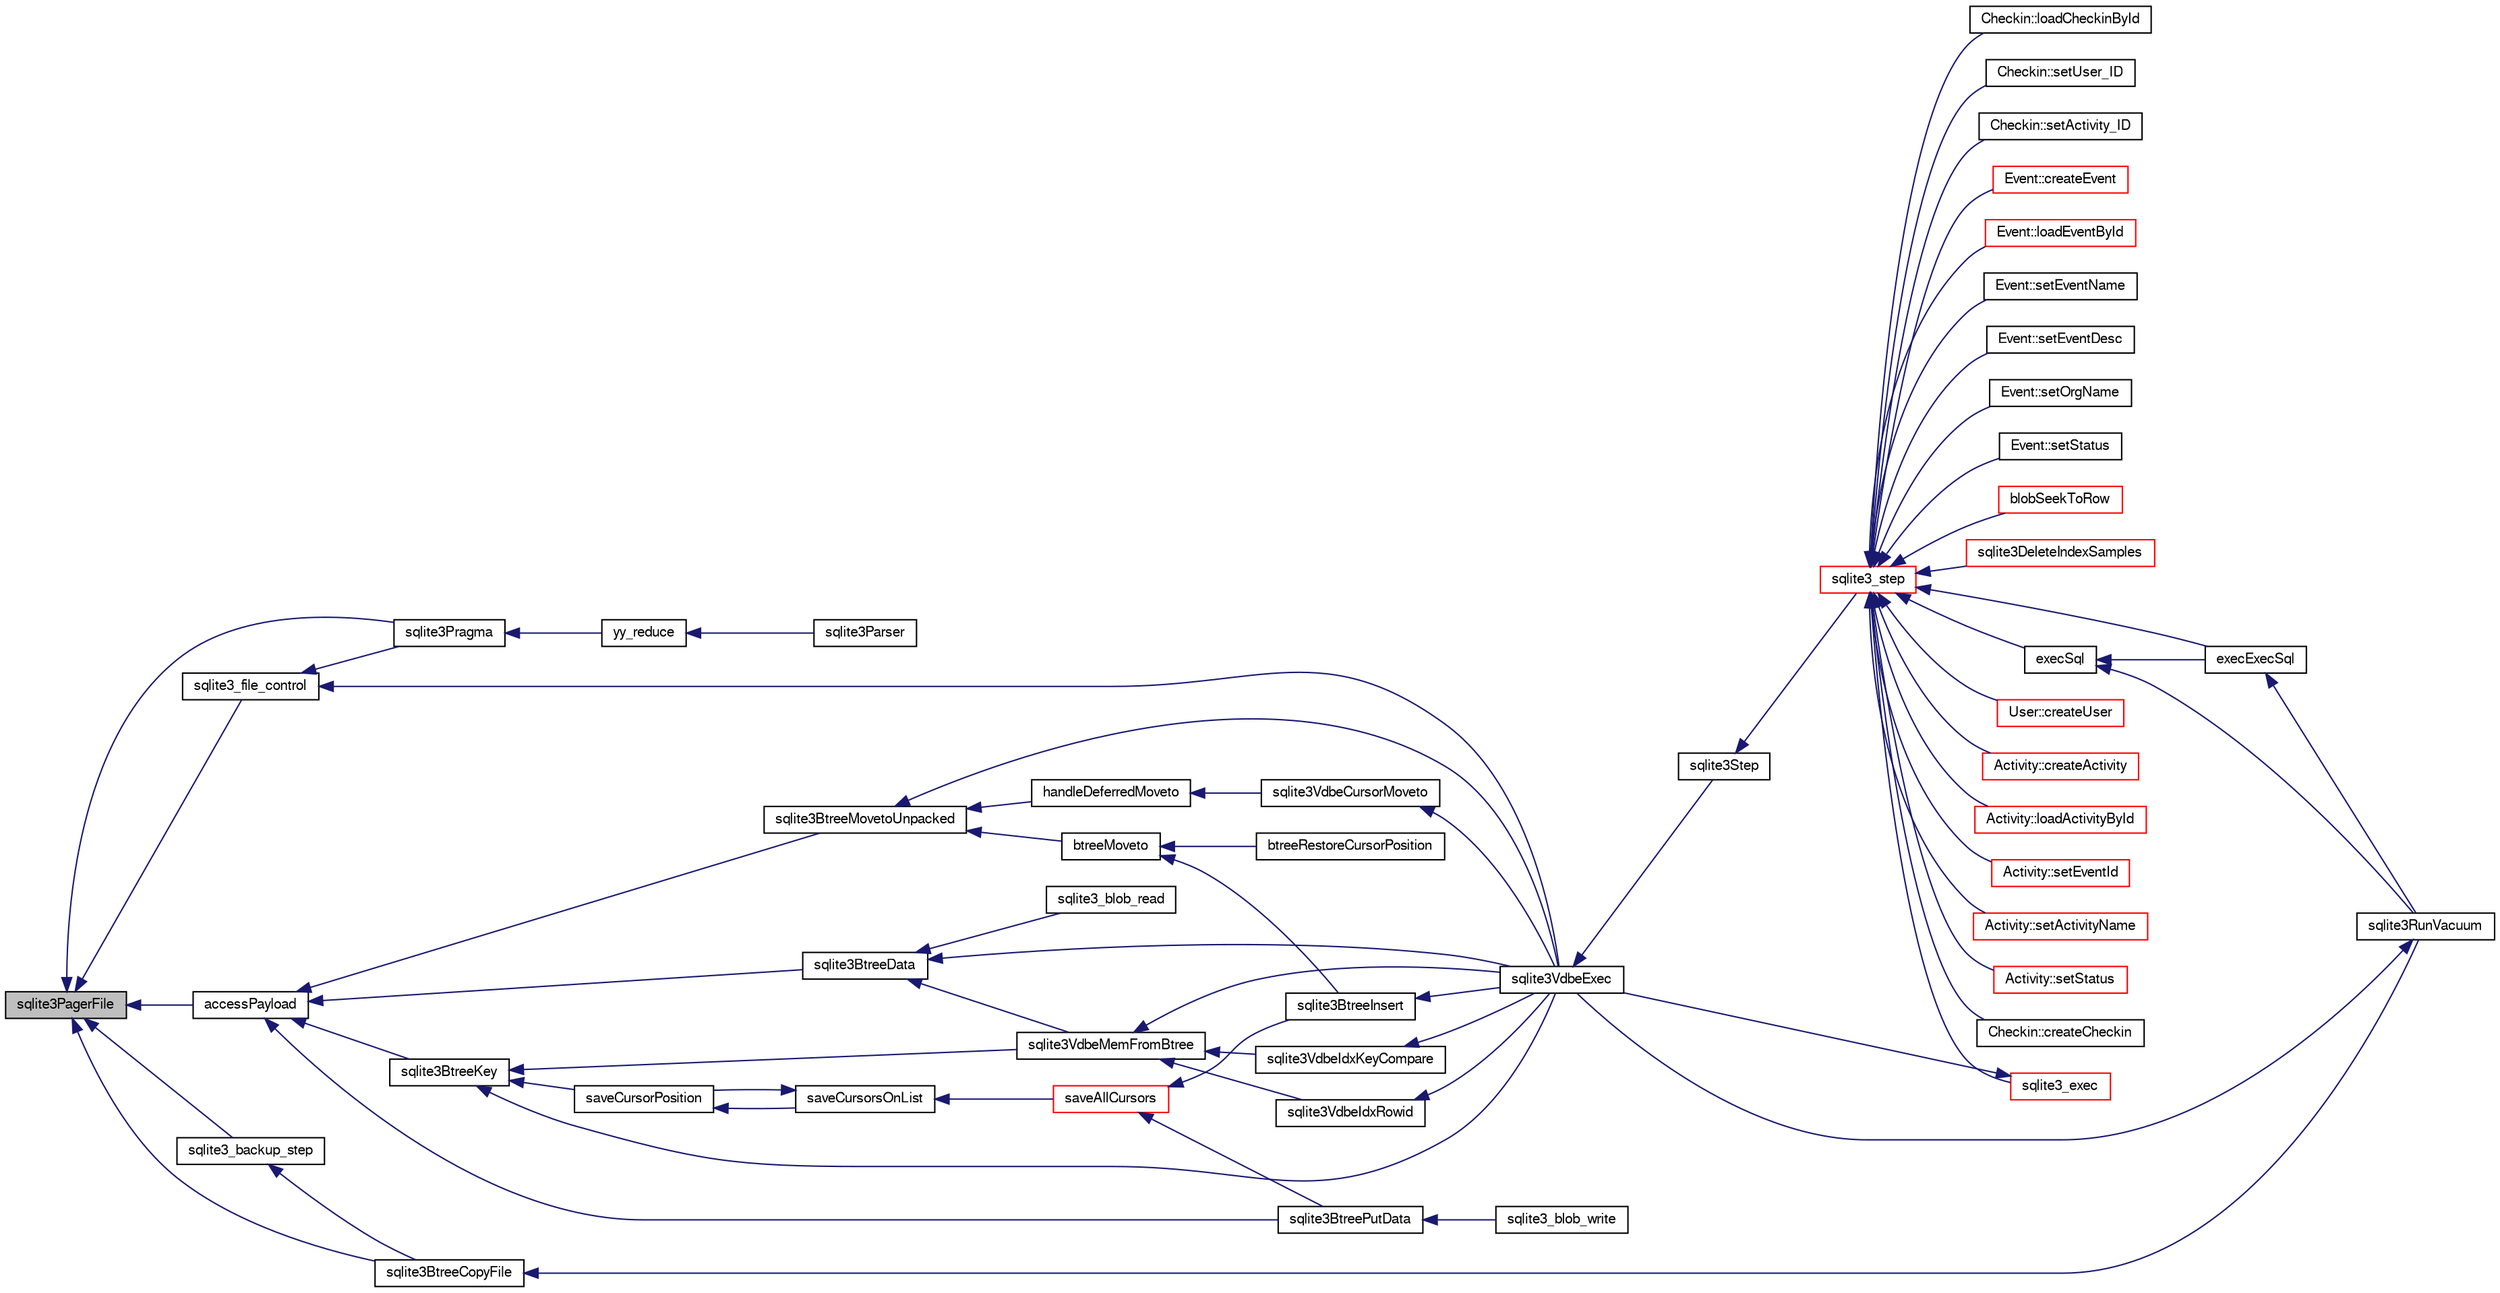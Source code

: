 digraph "sqlite3PagerFile"
{
  edge [fontname="FreeSans",fontsize="10",labelfontname="FreeSans",labelfontsize="10"];
  node [fontname="FreeSans",fontsize="10",shape=record];
  rankdir="LR";
  Node628133 [label="sqlite3PagerFile",height=0.2,width=0.4,color="black", fillcolor="grey75", style="filled", fontcolor="black"];
  Node628133 -> Node628134 [dir="back",color="midnightblue",fontsize="10",style="solid",fontname="FreeSans"];
  Node628134 [label="accessPayload",height=0.2,width=0.4,color="black", fillcolor="white", style="filled",URL="$sqlite3_8c.html#acf70e6d3cb6afd54d677b3dffb6959d2"];
  Node628134 -> Node628135 [dir="back",color="midnightblue",fontsize="10",style="solid",fontname="FreeSans"];
  Node628135 [label="sqlite3BtreeKey",height=0.2,width=0.4,color="black", fillcolor="white", style="filled",URL="$sqlite3_8c.html#ac2d5b22a7aae9c57b8a4ef7be643c1cd"];
  Node628135 -> Node628136 [dir="back",color="midnightblue",fontsize="10",style="solid",fontname="FreeSans"];
  Node628136 [label="saveCursorPosition",height=0.2,width=0.4,color="black", fillcolor="white", style="filled",URL="$sqlite3_8c.html#a1fd19e15f7d2a03087f0c1f287dda917"];
  Node628136 -> Node628137 [dir="back",color="midnightblue",fontsize="10",style="solid",fontname="FreeSans"];
  Node628137 [label="saveCursorsOnList",height=0.2,width=0.4,color="black", fillcolor="white", style="filled",URL="$sqlite3_8c.html#a33cb455c167e82c225c04c6628a486e1"];
  Node628137 -> Node628136 [dir="back",color="midnightblue",fontsize="10",style="solid",fontname="FreeSans"];
  Node628137 -> Node628138 [dir="back",color="midnightblue",fontsize="10",style="solid",fontname="FreeSans"];
  Node628138 [label="saveAllCursors",height=0.2,width=0.4,color="red", fillcolor="white", style="filled",URL="$sqlite3_8c.html#add0c7a5086792caf465148beaadb913d"];
  Node628138 -> Node628411 [dir="back",color="midnightblue",fontsize="10",style="solid",fontname="FreeSans"];
  Node628411 [label="sqlite3BtreeInsert",height=0.2,width=0.4,color="black", fillcolor="white", style="filled",URL="$sqlite3_8c.html#aa6c6b68ed28d38984e5fa329794d7f02"];
  Node628411 -> Node628140 [dir="back",color="midnightblue",fontsize="10",style="solid",fontname="FreeSans"];
  Node628140 [label="sqlite3VdbeExec",height=0.2,width=0.4,color="black", fillcolor="white", style="filled",URL="$sqlite3_8c.html#a8ce40a614bdc56719c4d642b1e4dfb21"];
  Node628140 -> Node628141 [dir="back",color="midnightblue",fontsize="10",style="solid",fontname="FreeSans"];
  Node628141 [label="sqlite3Step",height=0.2,width=0.4,color="black", fillcolor="white", style="filled",URL="$sqlite3_8c.html#a3f2872e873e2758a4beedad1d5113554"];
  Node628141 -> Node628142 [dir="back",color="midnightblue",fontsize="10",style="solid",fontname="FreeSans"];
  Node628142 [label="sqlite3_step",height=0.2,width=0.4,color="red", fillcolor="white", style="filled",URL="$sqlite3_8h.html#ac1e491ce36b7471eb28387f7d3c74334"];
  Node628142 -> Node628143 [dir="back",color="midnightblue",fontsize="10",style="solid",fontname="FreeSans"];
  Node628143 [label="Activity::createActivity",height=0.2,width=0.4,color="red", fillcolor="white", style="filled",URL="$classActivity.html#a813cc5e52c14ab49b39014c134e3425b"];
  Node628142 -> Node628146 [dir="back",color="midnightblue",fontsize="10",style="solid",fontname="FreeSans"];
  Node628146 [label="Activity::loadActivityById",height=0.2,width=0.4,color="red", fillcolor="white", style="filled",URL="$classActivity.html#abe4ffb4f08a47212ebf9013259d9e7fd"];
  Node628142 -> Node628148 [dir="back",color="midnightblue",fontsize="10",style="solid",fontname="FreeSans"];
  Node628148 [label="Activity::setEventId",height=0.2,width=0.4,color="red", fillcolor="white", style="filled",URL="$classActivity.html#adb1d0fd0d08f473e068f0a4086bfa9ca"];
  Node628142 -> Node628149 [dir="back",color="midnightblue",fontsize="10",style="solid",fontname="FreeSans"];
  Node628149 [label="Activity::setActivityName",height=0.2,width=0.4,color="red", fillcolor="white", style="filled",URL="$classActivity.html#a62dc3737b33915a36086f9dd26d16a81"];
  Node628142 -> Node628150 [dir="back",color="midnightblue",fontsize="10",style="solid",fontname="FreeSans"];
  Node628150 [label="Activity::setStatus",height=0.2,width=0.4,color="red", fillcolor="white", style="filled",URL="$classActivity.html#af618135a7738f4d2a7ee147a8ef912ea"];
  Node628142 -> Node628151 [dir="back",color="midnightblue",fontsize="10",style="solid",fontname="FreeSans"];
  Node628151 [label="Checkin::createCheckin",height=0.2,width=0.4,color="black", fillcolor="white", style="filled",URL="$classCheckin.html#a4e40acdf7fff0e607f6de4f24f3a163c"];
  Node628142 -> Node628152 [dir="back",color="midnightblue",fontsize="10",style="solid",fontname="FreeSans"];
  Node628152 [label="Checkin::loadCheckinById",height=0.2,width=0.4,color="black", fillcolor="white", style="filled",URL="$classCheckin.html#a3461f70ea6c68475225f2a07f78a21e0"];
  Node628142 -> Node628153 [dir="back",color="midnightblue",fontsize="10",style="solid",fontname="FreeSans"];
  Node628153 [label="Checkin::setUser_ID",height=0.2,width=0.4,color="black", fillcolor="white", style="filled",URL="$classCheckin.html#a76ab640f4f912876dbebf183db5359c6"];
  Node628142 -> Node628154 [dir="back",color="midnightblue",fontsize="10",style="solid",fontname="FreeSans"];
  Node628154 [label="Checkin::setActivity_ID",height=0.2,width=0.4,color="black", fillcolor="white", style="filled",URL="$classCheckin.html#ab2ff3ec2604ec73a42af25874a00b232"];
  Node628142 -> Node628155 [dir="back",color="midnightblue",fontsize="10",style="solid",fontname="FreeSans"];
  Node628155 [label="Event::createEvent",height=0.2,width=0.4,color="red", fillcolor="white", style="filled",URL="$classEvent.html#a77adb9f4a46ffb32c2d931f0691f5903"];
  Node628142 -> Node628156 [dir="back",color="midnightblue",fontsize="10",style="solid",fontname="FreeSans"];
  Node628156 [label="Event::loadEventById",height=0.2,width=0.4,color="red", fillcolor="white", style="filled",URL="$classEvent.html#afa66cea33f722dbeecb69cc98fdea055"];
  Node628142 -> Node628157 [dir="back",color="midnightblue",fontsize="10",style="solid",fontname="FreeSans"];
  Node628157 [label="Event::setEventName",height=0.2,width=0.4,color="black", fillcolor="white", style="filled",URL="$classEvent.html#a10596b6ca077df05184e30d62b08729d"];
  Node628142 -> Node628158 [dir="back",color="midnightblue",fontsize="10",style="solid",fontname="FreeSans"];
  Node628158 [label="Event::setEventDesc",height=0.2,width=0.4,color="black", fillcolor="white", style="filled",URL="$classEvent.html#ae36b8377dcae792f1c5c4726024c981b"];
  Node628142 -> Node628159 [dir="back",color="midnightblue",fontsize="10",style="solid",fontname="FreeSans"];
  Node628159 [label="Event::setOrgName",height=0.2,width=0.4,color="black", fillcolor="white", style="filled",URL="$classEvent.html#a19aac0f776bd764563a54977656cf680"];
  Node628142 -> Node628160 [dir="back",color="midnightblue",fontsize="10",style="solid",fontname="FreeSans"];
  Node628160 [label="Event::setStatus",height=0.2,width=0.4,color="black", fillcolor="white", style="filled",URL="$classEvent.html#ab0a6b9285af0f4172eb841e2b80f8972"];
  Node628142 -> Node628161 [dir="back",color="midnightblue",fontsize="10",style="solid",fontname="FreeSans"];
  Node628161 [label="blobSeekToRow",height=0.2,width=0.4,color="red", fillcolor="white", style="filled",URL="$sqlite3_8c.html#afff57e13332b98c8a44a7cebe38962ab"];
  Node628142 -> Node628164 [dir="back",color="midnightblue",fontsize="10",style="solid",fontname="FreeSans"];
  Node628164 [label="sqlite3DeleteIndexSamples",height=0.2,width=0.4,color="red", fillcolor="white", style="filled",URL="$sqlite3_8c.html#aaeda0302fbf61397ec009f65bed047ef"];
  Node628142 -> Node628333 [dir="back",color="midnightblue",fontsize="10",style="solid",fontname="FreeSans"];
  Node628333 [label="sqlite3_exec",height=0.2,width=0.4,color="red", fillcolor="white", style="filled",URL="$sqlite3_8h.html#a97487ec8150e0bcc8fa392ab8f0e24db"];
  Node628333 -> Node628140 [dir="back",color="midnightblue",fontsize="10",style="solid",fontname="FreeSans"];
  Node628142 -> Node628324 [dir="back",color="midnightblue",fontsize="10",style="solid",fontname="FreeSans"];
  Node628324 [label="execSql",height=0.2,width=0.4,color="black", fillcolor="white", style="filled",URL="$sqlite3_8c.html#a7d16651b98a110662f4c265eff0246cb"];
  Node628324 -> Node628325 [dir="back",color="midnightblue",fontsize="10",style="solid",fontname="FreeSans"];
  Node628325 [label="execExecSql",height=0.2,width=0.4,color="black", fillcolor="white", style="filled",URL="$sqlite3_8c.html#ac1be09a6c047f21133d16378d301e0d4"];
  Node628325 -> Node628326 [dir="back",color="midnightblue",fontsize="10",style="solid",fontname="FreeSans"];
  Node628326 [label="sqlite3RunVacuum",height=0.2,width=0.4,color="black", fillcolor="white", style="filled",URL="$sqlite3_8c.html#a5e83ddc7b3e7e8e79ad5d1fc92de1d2f"];
  Node628326 -> Node628140 [dir="back",color="midnightblue",fontsize="10",style="solid",fontname="FreeSans"];
  Node628324 -> Node628326 [dir="back",color="midnightblue",fontsize="10",style="solid",fontname="FreeSans"];
  Node628142 -> Node628325 [dir="back",color="midnightblue",fontsize="10",style="solid",fontname="FreeSans"];
  Node628142 -> Node628327 [dir="back",color="midnightblue",fontsize="10",style="solid",fontname="FreeSans"];
  Node628327 [label="User::createUser",height=0.2,width=0.4,color="red", fillcolor="white", style="filled",URL="$classUser.html#a22ed673939e8cc0a136130b809bba513"];
  Node628138 -> Node628419 [dir="back",color="midnightblue",fontsize="10",style="solid",fontname="FreeSans"];
  Node628419 [label="sqlite3BtreePutData",height=0.2,width=0.4,color="black", fillcolor="white", style="filled",URL="$sqlite3_8c.html#a3de4f8662e8ea70d283bd57db1152a4c"];
  Node628419 -> Node628366 [dir="back",color="midnightblue",fontsize="10",style="solid",fontname="FreeSans"];
  Node628366 [label="sqlite3_blob_write",height=0.2,width=0.4,color="black", fillcolor="white", style="filled",URL="$sqlite3_8h.html#a0dd24c2ce4bfd36279ed96e8266b1d87"];
  Node628135 -> Node628420 [dir="back",color="midnightblue",fontsize="10",style="solid",fontname="FreeSans"];
  Node628420 [label="sqlite3VdbeMemFromBtree",height=0.2,width=0.4,color="black", fillcolor="white", style="filled",URL="$sqlite3_8c.html#a2f4630d8648b1bf4ffcda8c6813518d2"];
  Node628420 -> Node628421 [dir="back",color="midnightblue",fontsize="10",style="solid",fontname="FreeSans"];
  Node628421 [label="sqlite3VdbeIdxRowid",height=0.2,width=0.4,color="black", fillcolor="white", style="filled",URL="$sqlite3_8c.html#a1a759afe6bc723418d03214c07ba410f"];
  Node628421 -> Node628140 [dir="back",color="midnightblue",fontsize="10",style="solid",fontname="FreeSans"];
  Node628420 -> Node628422 [dir="back",color="midnightblue",fontsize="10",style="solid",fontname="FreeSans"];
  Node628422 [label="sqlite3VdbeIdxKeyCompare",height=0.2,width=0.4,color="black", fillcolor="white", style="filled",URL="$sqlite3_8c.html#a633ec6b384086f70ef61b64a5269afc9"];
  Node628422 -> Node628140 [dir="back",color="midnightblue",fontsize="10",style="solid",fontname="FreeSans"];
  Node628420 -> Node628140 [dir="back",color="midnightblue",fontsize="10",style="solid",fontname="FreeSans"];
  Node628135 -> Node628140 [dir="back",color="midnightblue",fontsize="10",style="solid",fontname="FreeSans"];
  Node628134 -> Node628423 [dir="back",color="midnightblue",fontsize="10",style="solid",fontname="FreeSans"];
  Node628423 [label="sqlite3BtreeData",height=0.2,width=0.4,color="black", fillcolor="white", style="filled",URL="$sqlite3_8c.html#a1790f0a3e62aea4361ab60996272a78c"];
  Node628423 -> Node628420 [dir="back",color="midnightblue",fontsize="10",style="solid",fontname="FreeSans"];
  Node628423 -> Node628140 [dir="back",color="midnightblue",fontsize="10",style="solid",fontname="FreeSans"];
  Node628423 -> Node628365 [dir="back",color="midnightblue",fontsize="10",style="solid",fontname="FreeSans"];
  Node628365 [label="sqlite3_blob_read",height=0.2,width=0.4,color="black", fillcolor="white", style="filled",URL="$sqlite3_8h.html#ae63f397da378931a64a597069ce3532a"];
  Node628134 -> Node628424 [dir="back",color="midnightblue",fontsize="10",style="solid",fontname="FreeSans"];
  Node628424 [label="sqlite3BtreeMovetoUnpacked",height=0.2,width=0.4,color="black", fillcolor="white", style="filled",URL="$sqlite3_8c.html#a6d0b5aed55d5e85a0a6bfcae169fe579"];
  Node628424 -> Node628425 [dir="back",color="midnightblue",fontsize="10",style="solid",fontname="FreeSans"];
  Node628425 [label="btreeMoveto",height=0.2,width=0.4,color="black", fillcolor="white", style="filled",URL="$sqlite3_8c.html#a13481d732f5bb516f599d16a428034c4"];
  Node628425 -> Node628426 [dir="back",color="midnightblue",fontsize="10",style="solid",fontname="FreeSans"];
  Node628426 [label="btreeRestoreCursorPosition",height=0.2,width=0.4,color="black", fillcolor="white", style="filled",URL="$sqlite3_8c.html#ac3fe093bc4fe5a20ac5d5cabf99e119a"];
  Node628425 -> Node628411 [dir="back",color="midnightblue",fontsize="10",style="solid",fontname="FreeSans"];
  Node628424 -> Node628427 [dir="back",color="midnightblue",fontsize="10",style="solid",fontname="FreeSans"];
  Node628427 [label="handleDeferredMoveto",height=0.2,width=0.4,color="black", fillcolor="white", style="filled",URL="$sqlite3_8c.html#a30223c4bd215cdaa5f3bc6cbe6773577"];
  Node628427 -> Node628428 [dir="back",color="midnightblue",fontsize="10",style="solid",fontname="FreeSans"];
  Node628428 [label="sqlite3VdbeCursorMoveto",height=0.2,width=0.4,color="black", fillcolor="white", style="filled",URL="$sqlite3_8c.html#abee4b21fc4d7c45b2a477599de6a97e5"];
  Node628428 -> Node628140 [dir="back",color="midnightblue",fontsize="10",style="solid",fontname="FreeSans"];
  Node628424 -> Node628140 [dir="back",color="midnightblue",fontsize="10",style="solid",fontname="FreeSans"];
  Node628134 -> Node628419 [dir="back",color="midnightblue",fontsize="10",style="solid",fontname="FreeSans"];
  Node628133 -> Node628353 [dir="back",color="midnightblue",fontsize="10",style="solid",fontname="FreeSans"];
  Node628353 [label="sqlite3_backup_step",height=0.2,width=0.4,color="black", fillcolor="white", style="filled",URL="$sqlite3_8h.html#a1699b75e98d082eebc465a9e64c35269"];
  Node628353 -> Node628354 [dir="back",color="midnightblue",fontsize="10",style="solid",fontname="FreeSans"];
  Node628354 [label="sqlite3BtreeCopyFile",height=0.2,width=0.4,color="black", fillcolor="white", style="filled",URL="$sqlite3_8c.html#a4d9e19a79f0d5c1dfcef0bd137ae83f9"];
  Node628354 -> Node628326 [dir="back",color="midnightblue",fontsize="10",style="solid",fontname="FreeSans"];
  Node628133 -> Node628354 [dir="back",color="midnightblue",fontsize="10",style="solid",fontname="FreeSans"];
  Node628133 -> Node628218 [dir="back",color="midnightblue",fontsize="10",style="solid",fontname="FreeSans"];
  Node628218 [label="sqlite3Pragma",height=0.2,width=0.4,color="black", fillcolor="white", style="filled",URL="$sqlite3_8c.html#a111391370f58f8e6a6eca51fd34d62ed"];
  Node628218 -> Node628170 [dir="back",color="midnightblue",fontsize="10",style="solid",fontname="FreeSans"];
  Node628170 [label="yy_reduce",height=0.2,width=0.4,color="black", fillcolor="white", style="filled",URL="$sqlite3_8c.html#a7c419a9b25711c666a9a2449ef377f14"];
  Node628170 -> Node628171 [dir="back",color="midnightblue",fontsize="10",style="solid",fontname="FreeSans"];
  Node628171 [label="sqlite3Parser",height=0.2,width=0.4,color="black", fillcolor="white", style="filled",URL="$sqlite3_8c.html#a0327d71a5fabe0b6a343d78a2602e72a"];
  Node628133 -> Node628429 [dir="back",color="midnightblue",fontsize="10",style="solid",fontname="FreeSans"];
  Node628429 [label="sqlite3_file_control",height=0.2,width=0.4,color="black", fillcolor="white", style="filled",URL="$sqlite3_8h.html#a33ffb71cb1ea1f7c5f0564166c7d6c08"];
  Node628429 -> Node628140 [dir="back",color="midnightblue",fontsize="10",style="solid",fontname="FreeSans"];
  Node628429 -> Node628218 [dir="back",color="midnightblue",fontsize="10",style="solid",fontname="FreeSans"];
}
